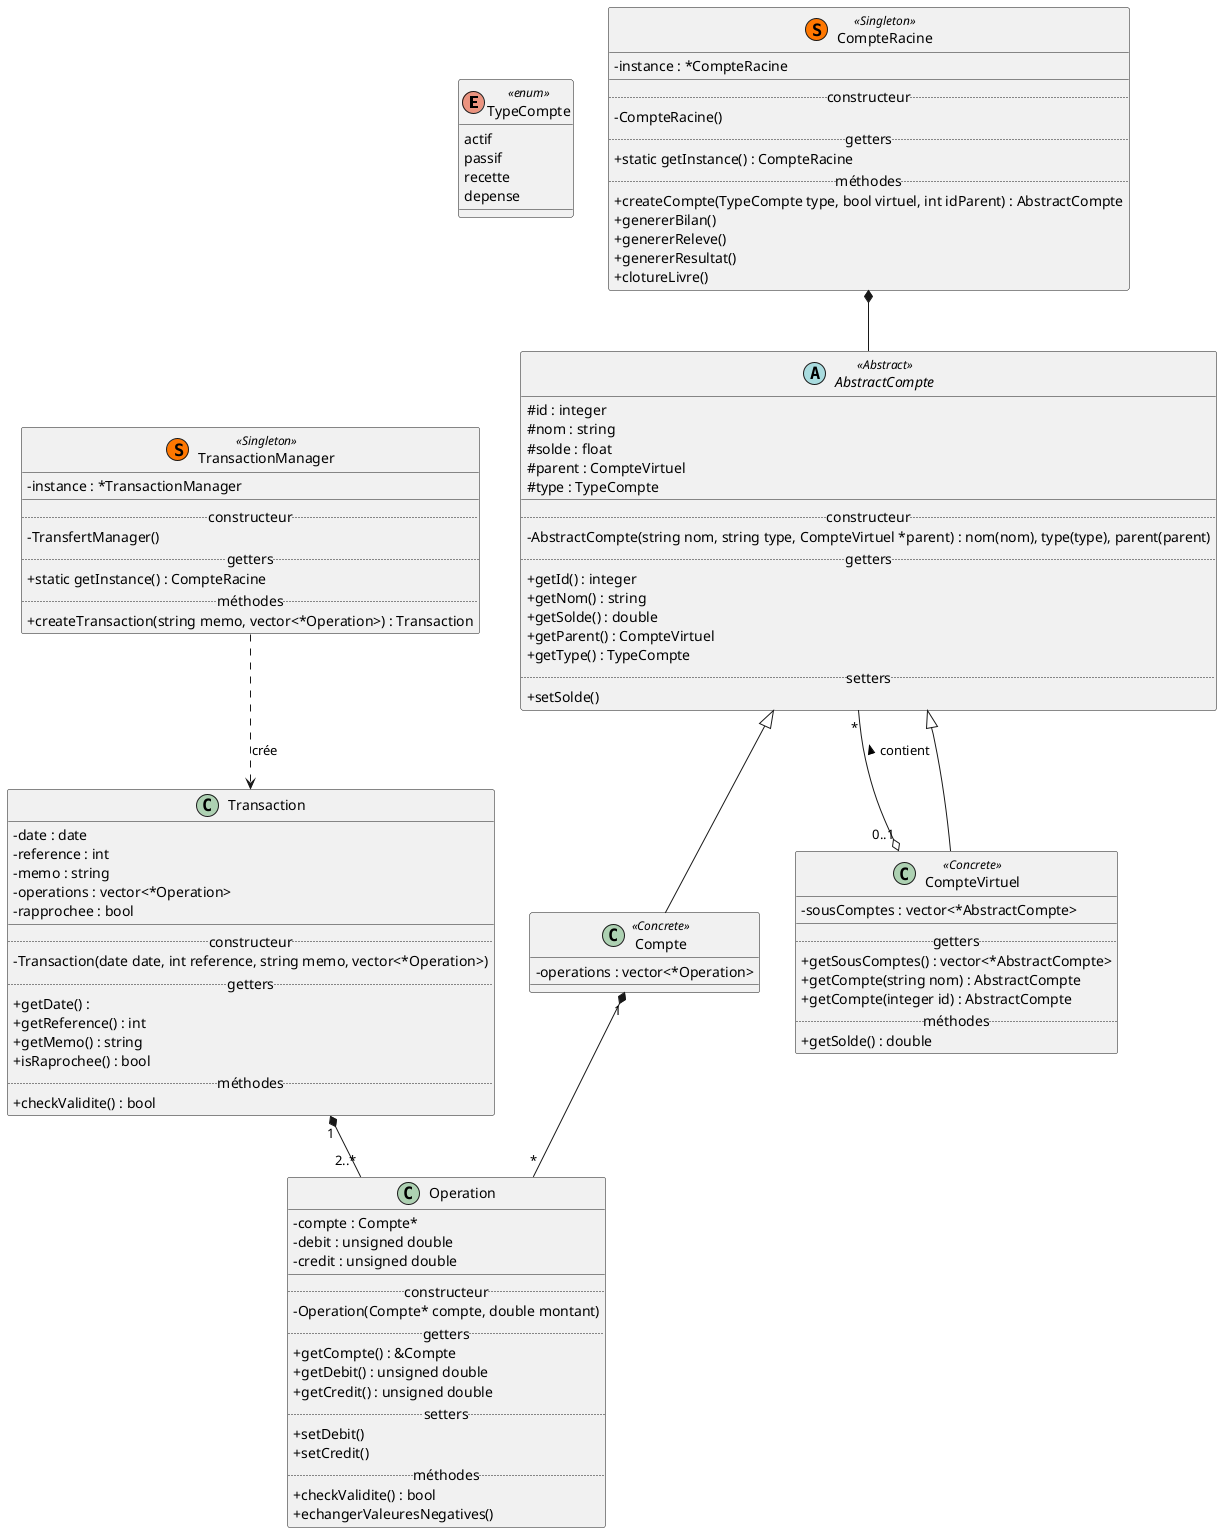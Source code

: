 @startuml
skinparam classAttributeIconSize 0

enum TypeCompte <<enum>> {
  actif
  passif
  recette
  depense
}

abstract class AbstractCompte <<Abstract>> {
  # id : integer
  # nom : string
  # solde : float
  # parent : CompteVirtuel
  # type : TypeCompte
  __
  .. constructeur ..
  -AbstractCompte(string nom, string type, CompteVirtuel *parent) : nom(nom), type(type), parent(parent)
  .. getters ..
  +getId() : integer
  +getNom() : string
  +getSolde() : double
  +getParent() : CompteVirtuel
  +getType() : TypeCompte
  .. setters ..
  +setSolde()
}

class Compte <<Concrete>> {
 -operations : vector<*Operation>
}

class CompteVirtuel <<Concrete>> {
  - sousComptes : vector<*AbstractCompte>
  __
  .. getters ..
  +getSousComptes() : vector<*AbstractCompte>
  +getCompte(string nom) : AbstractCompte
  +getCompte(integer id) : AbstractCompte
  .. méthodes ..
  +getSolde() : double
}

AbstractCompte "*" --o "0..1" CompteVirtuel : contient <
AbstractCompte <|-- Compte
AbstractCompte <|-- CompteVirtuel

class CompteRacine << (S,#FF7700) Singleton >> {
  -instance : *CompteRacine
  __
  .. constructeur ..
  -CompteRacine()
  .. getters ..
  +static getInstance() : CompteRacine
  .. méthodes ..
  +createCompte(TypeCompte type, bool virtuel, int idParent) : AbstractCompte
  +genererBilan()
  +genererReleve()
  +genererResultat()
  +clotureLivre()
}


CompteRacine *-- AbstractCompte


class Operation {
  -compte : Compte*
  -debit : unsigned double
  -credit : unsigned double
  __
  .. constructeur ..
  -Operation(Compte* compte, double montant)
  .. getters ..
  +getCompte() : &Compte
  +getDebit() : unsigned double
  +getCredit() : unsigned double
  .. setters ..
  +setDebit()
  +setCredit()
  .. méthodes ..
  +checkValidite() : bool
  +echangerValeuresNegatives()
}

class Transaction {
  -date : date
  -reference : int
  -memo : string
  -operations : vector<*Operation>
  -rapprochee : bool
  __
  .. constructeur ..
  -Transaction(date date, int reference, string memo, vector<*Operation>)
  .. getters ..
  +getDate() :
  +getReference() : int
  +getMemo() : string
  +isRaprochee() : bool
  .. méthodes ..
  +checkValidite() : bool
}

Transaction "1" *-- "2..*" Operation
Compte "1" *-- "*" Operation

class TransactionManager << (S,#FF7700) Singleton >> {
  -instance : *TransactionManager
  __
  .. constructeur ..
  -TransfertManager()
  .. getters ..
  +static getInstance() : CompteRacine
  .. méthodes ..
  +createTransaction(string memo, vector<*Operation>) : Transaction
}

TransactionManager ..> Transaction : crée


@enduml

